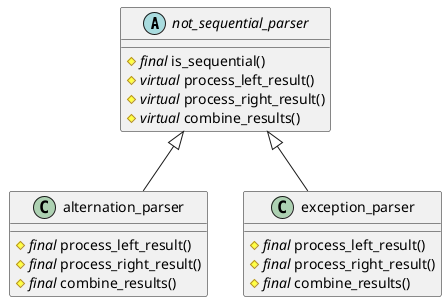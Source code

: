 @startuml
abstract class not_sequential_parser {
	# <i>final</i> is_sequential()
	# <i>virtual</i> process_left_result()
	# <i>virtual</i> process_right_result()
	# <i>virtual</i> combine_results()
}

class alternation_parser {
	# <i>final</i> process_left_result()
	# <i>final</i> process_right_result()
	# <i>final</i> combine_results()
}

class exception_parser {
	# <i>final</i> process_left_result()
	# <i>final</i> process_right_result()
	# <i>final</i> combine_results()
}

not_sequential_parser <|-- alternation_parser
not_sequential_parser <|-- exception_parser
@enduml
